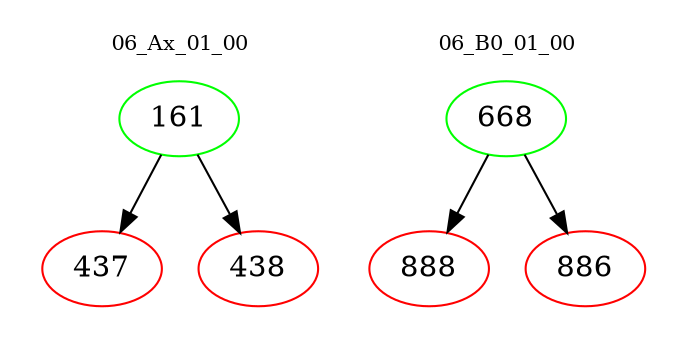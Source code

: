 digraph{
subgraph cluster_0 {
color = white
label = "06_Ax_01_00";
fontsize=10;
T0_161 [label="161", color="green"]
T0_161 -> T0_437 [color="black"]
T0_437 [label="437", color="red"]
T0_161 -> T0_438 [color="black"]
T0_438 [label="438", color="red"]
}
subgraph cluster_1 {
color = white
label = "06_B0_01_00";
fontsize=10;
T1_668 [label="668", color="green"]
T1_668 -> T1_888 [color="black"]
T1_888 [label="888", color="red"]
T1_668 -> T1_886 [color="black"]
T1_886 [label="886", color="red"]
}
}
